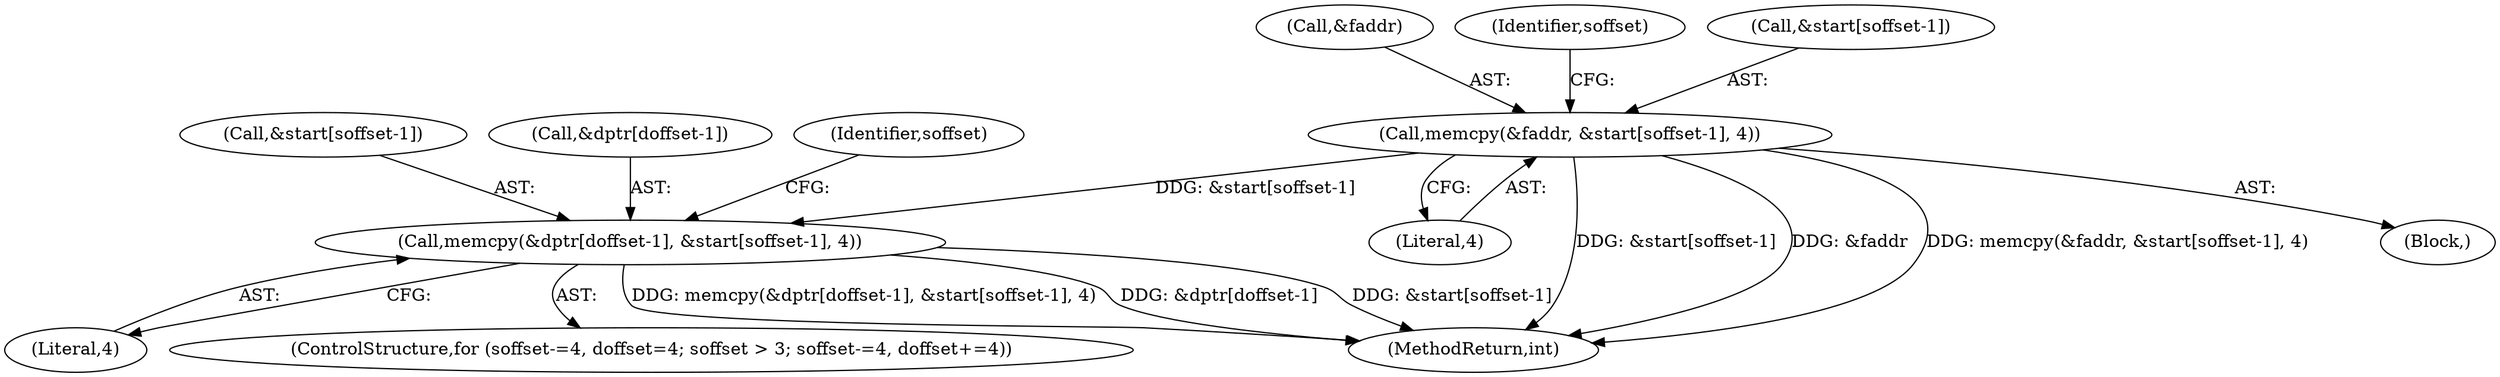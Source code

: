 digraph "0_linux_f6d8bd051c391c1c0458a30b2a7abcd939329259_16@API" {
"1000453" [label="(Call,memcpy(&dptr[doffset-1], &start[soffset-1], 4))"];
"1000425" [label="(Call,memcpy(&faddr, &start[soffset-1], 4))"];
"1000453" [label="(Call,memcpy(&dptr[doffset-1], &start[soffset-1], 4))"];
"1000426" [label="(Call,&faddr)"];
"1000438" [label="(Identifier,soffset)"];
"1000612" [label="(MethodReturn,int)"];
"1000466" [label="(Literal,4)"];
"1000428" [label="(Call,&start[soffset-1])"];
"1000454" [label="(Call,&dptr[doffset-1])"];
"1000424" [label="(Block,)"];
"1000435" [label="(ControlStructure,for (soffset-=4, doffset=4; soffset > 3; soffset-=4, doffset+=4))"];
"1000434" [label="(Literal,4)"];
"1000425" [label="(Call,memcpy(&faddr, &start[soffset-1], 4))"];
"1000448" [label="(Identifier,soffset)"];
"1000460" [label="(Call,&start[soffset-1])"];
"1000453" -> "1000435"  [label="AST: "];
"1000453" -> "1000466"  [label="CFG: "];
"1000454" -> "1000453"  [label="AST: "];
"1000460" -> "1000453"  [label="AST: "];
"1000466" -> "1000453"  [label="AST: "];
"1000448" -> "1000453"  [label="CFG: "];
"1000453" -> "1000612"  [label="DDG: &start[soffset-1]"];
"1000453" -> "1000612"  [label="DDG: memcpy(&dptr[doffset-1], &start[soffset-1], 4)"];
"1000453" -> "1000612"  [label="DDG: &dptr[doffset-1]"];
"1000425" -> "1000453"  [label="DDG: &start[soffset-1]"];
"1000425" -> "1000424"  [label="AST: "];
"1000425" -> "1000434"  [label="CFG: "];
"1000426" -> "1000425"  [label="AST: "];
"1000428" -> "1000425"  [label="AST: "];
"1000434" -> "1000425"  [label="AST: "];
"1000438" -> "1000425"  [label="CFG: "];
"1000425" -> "1000612"  [label="DDG: &start[soffset-1]"];
"1000425" -> "1000612"  [label="DDG: &faddr"];
"1000425" -> "1000612"  [label="DDG: memcpy(&faddr, &start[soffset-1], 4)"];
}
